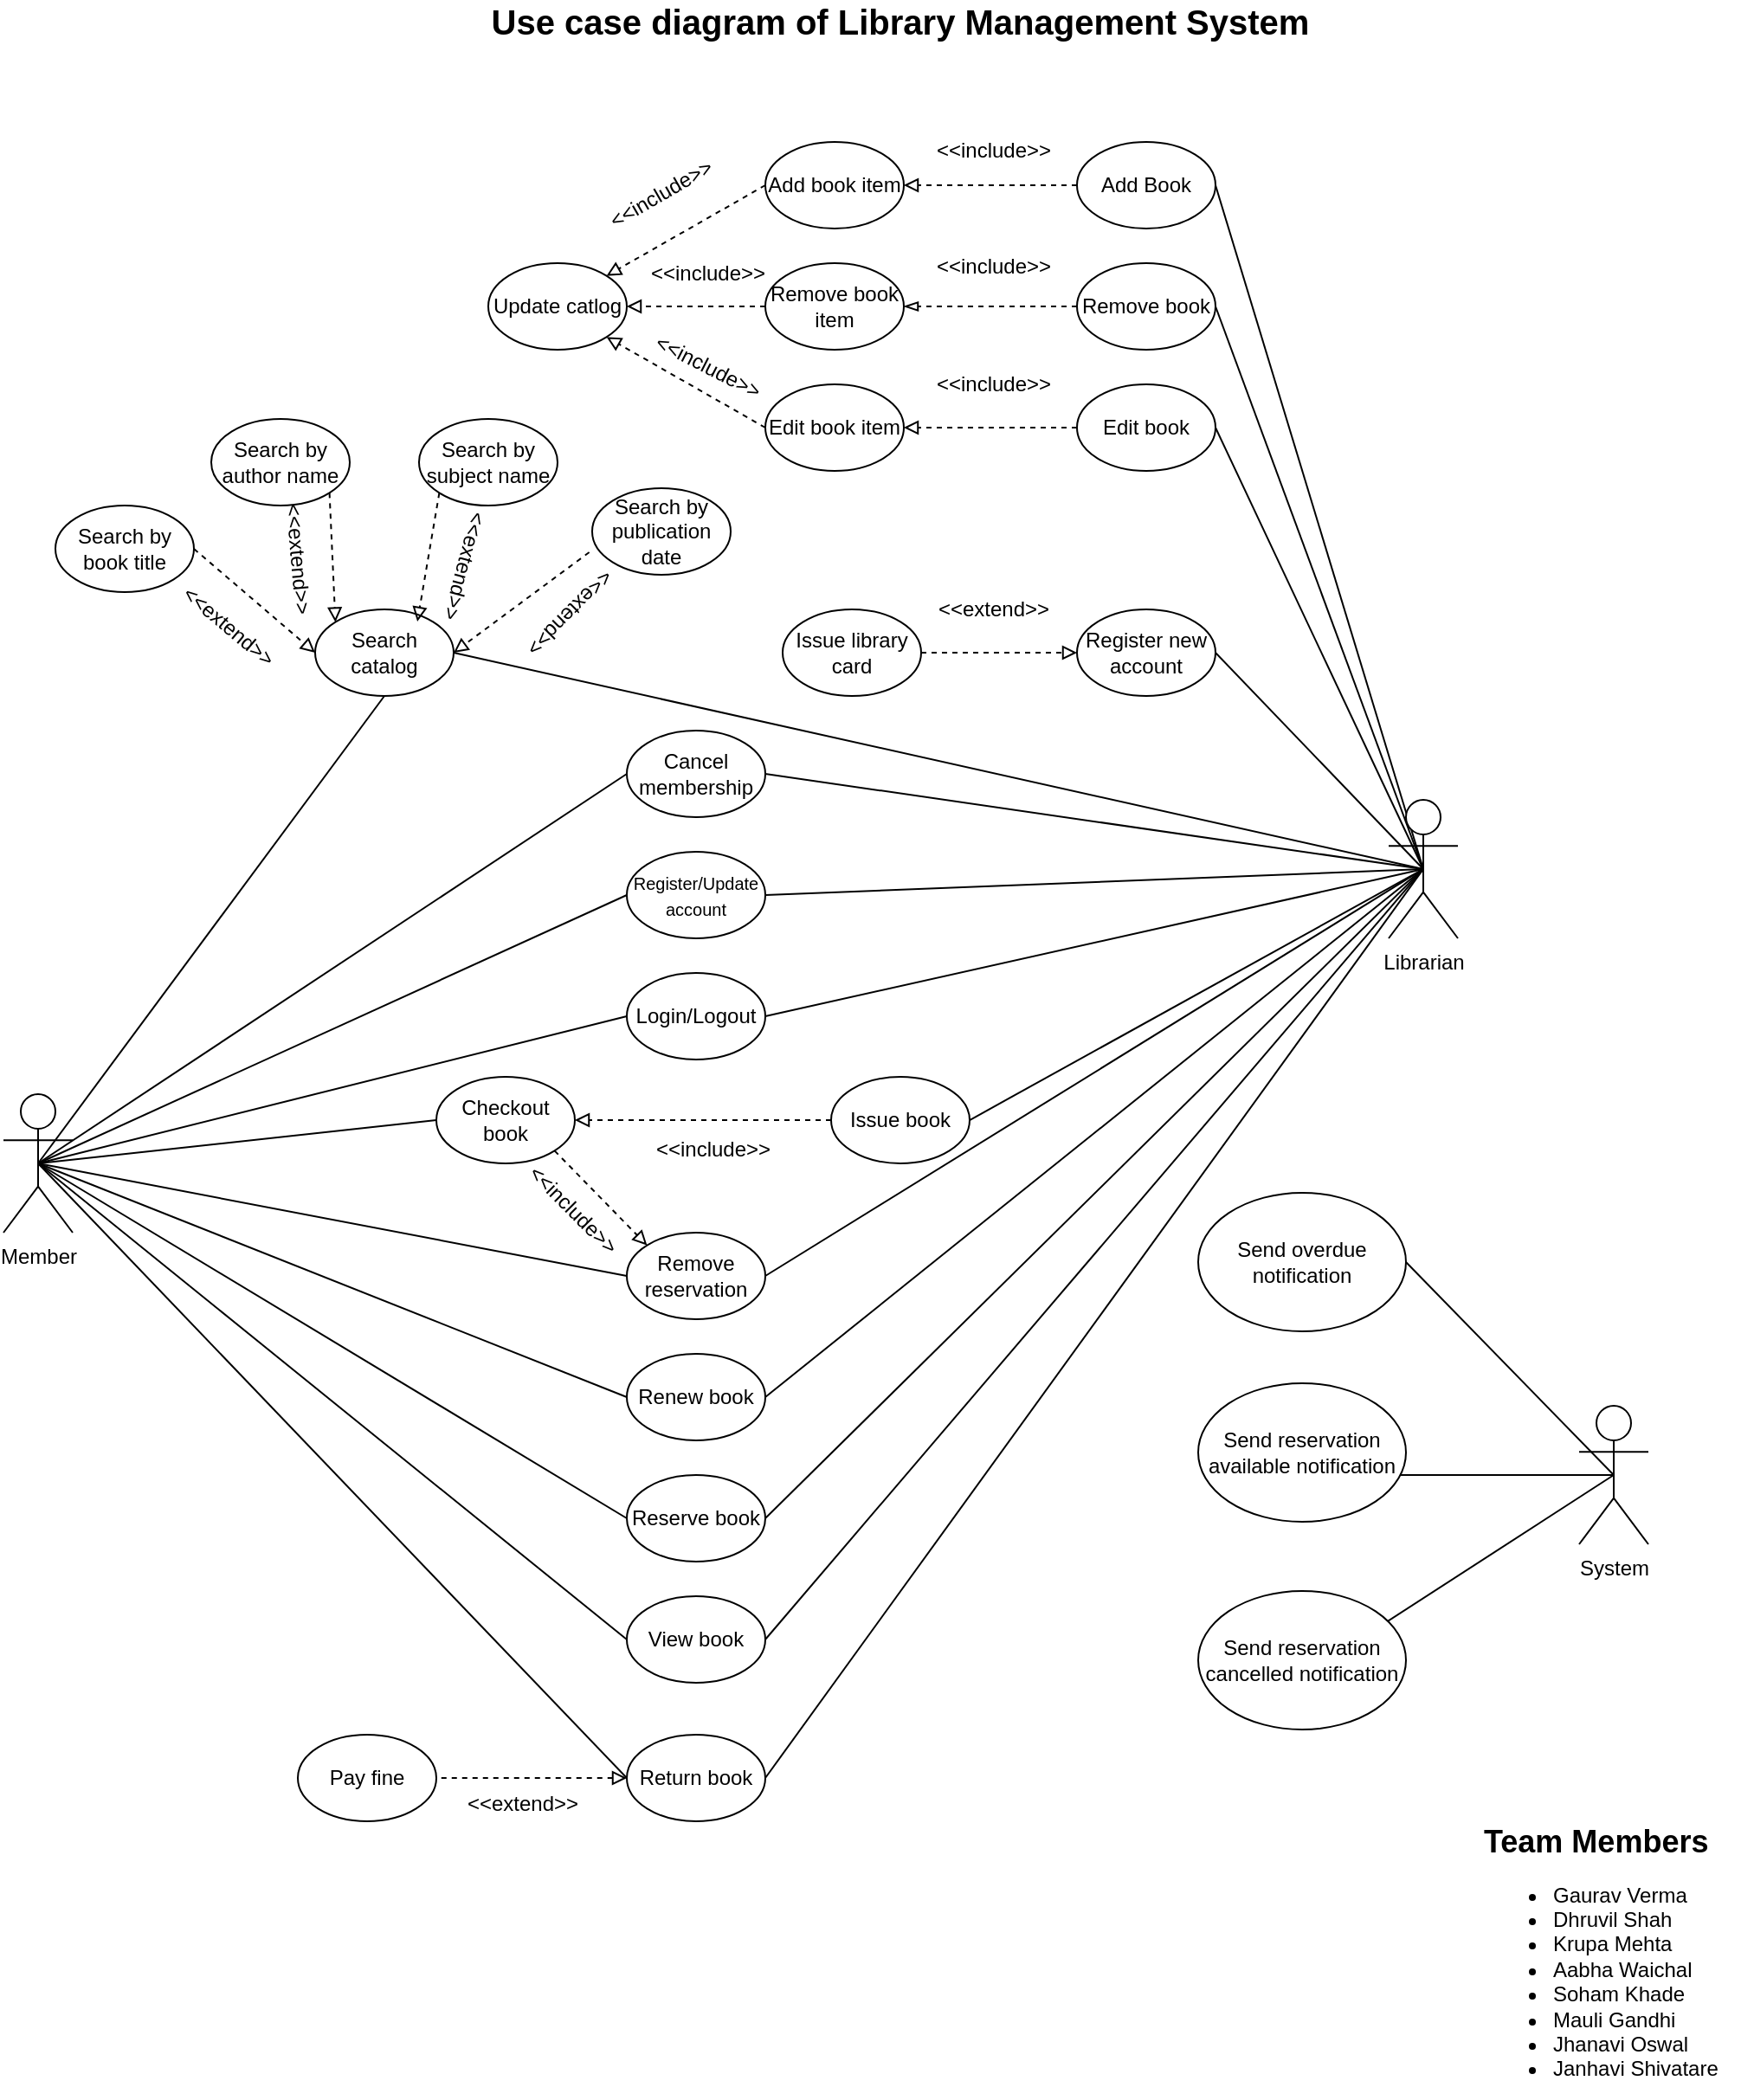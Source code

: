 <mxfile version="13.6.2" type="device"><diagram id="cnlWvfmHPVA-bVygC5vn" name="Page-1"><mxGraphModel dx="1008" dy="1332" grid="1" gridSize="10" guides="1" tooltips="1" connect="1" arrows="1" fold="1" page="1" pageScale="1" pageWidth="1100" pageHeight="850" background="none" math="0" shadow="0"><root><mxCell id="0"/><mxCell id="1" parent="0"/><mxCell id="-goXoctMCKyLptzE6Is2-3" value="&lt;b&gt;&lt;font style=&quot;font-size: 20px&quot;&gt;Use case diagram of Library Management System&lt;/font&gt;&lt;/b&gt;" style="text;html=1;strokeColor=none;fillColor=none;align=center;verticalAlign=middle;whiteSpace=wrap;rounded=0;" parent="1" vertex="1"><mxGeometry x="298" y="-30" width="580" height="20" as="geometry"/></mxCell><mxCell id="-goXoctMCKyLptzE6Is2-6" value="Search by author name" style="ellipse;whiteSpace=wrap;html=1;" parent="1" vertex="1"><mxGeometry x="190" y="210" width="80" height="50" as="geometry"/></mxCell><mxCell id="-goXoctMCKyLptzE6Is2-7" value="Search catalog" style="ellipse;whiteSpace=wrap;html=1;" parent="1" vertex="1"><mxGeometry x="250" y="320" width="80" height="50" as="geometry"/></mxCell><mxCell id="-goXoctMCKyLptzE6Is2-8" value="Search by book title" style="ellipse;whiteSpace=wrap;html=1;" parent="1" vertex="1"><mxGeometry x="100" y="260" width="80" height="50" as="geometry"/></mxCell><mxCell id="-goXoctMCKyLptzE6Is2-9" value="Search by publication date" style="ellipse;whiteSpace=wrap;html=1;" parent="1" vertex="1"><mxGeometry x="410" y="250" width="80" height="50" as="geometry"/></mxCell><mxCell id="-goXoctMCKyLptzE6Is2-10" value="Search by subject name" style="ellipse;whiteSpace=wrap;html=1;" parent="1" vertex="1"><mxGeometry x="310" y="210" width="80" height="50" as="geometry"/></mxCell><mxCell id="-goXoctMCKyLptzE6Is2-11" value="Cancel membership" style="ellipse;whiteSpace=wrap;html=1;" parent="1" vertex="1"><mxGeometry x="430" y="390" width="80" height="50" as="geometry"/></mxCell><mxCell id="-goXoctMCKyLptzE6Is2-12" value="Register new account" style="ellipse;whiteSpace=wrap;html=1;" parent="1" vertex="1"><mxGeometry x="690" y="320" width="80" height="50" as="geometry"/></mxCell><mxCell id="-goXoctMCKyLptzE6Is2-13" value="Issue library card" style="ellipse;whiteSpace=wrap;html=1;" parent="1" vertex="1"><mxGeometry x="520" y="320" width="80" height="50" as="geometry"/></mxCell><mxCell id="-goXoctMCKyLptzE6Is2-14" value="Update catlog" style="ellipse;whiteSpace=wrap;html=1;" parent="1" vertex="1"><mxGeometry x="350" y="120" width="80" height="50" as="geometry"/></mxCell><mxCell id="-goXoctMCKyLptzE6Is2-15" value="Edit book" style="ellipse;whiteSpace=wrap;html=1;" parent="1" vertex="1"><mxGeometry x="690" y="190" width="80" height="50" as="geometry"/></mxCell><mxCell id="-goXoctMCKyLptzE6Is2-16" value="Edit book item" style="ellipse;whiteSpace=wrap;html=1;" parent="1" vertex="1"><mxGeometry x="510" y="190" width="80" height="50" as="geometry"/></mxCell><mxCell id="-goXoctMCKyLptzE6Is2-17" value="Remove book" style="ellipse;whiteSpace=wrap;html=1;" parent="1" vertex="1"><mxGeometry x="690" y="120" width="80" height="50" as="geometry"/></mxCell><mxCell id="-goXoctMCKyLptzE6Is2-18" value="Remove book item" style="ellipse;whiteSpace=wrap;html=1;" parent="1" vertex="1"><mxGeometry x="510" y="120" width="80" height="50" as="geometry"/></mxCell><mxCell id="-goXoctMCKyLptzE6Is2-19" value="Add Book" style="ellipse;whiteSpace=wrap;html=1;" parent="1" vertex="1"><mxGeometry x="690" y="50" width="80" height="50" as="geometry"/></mxCell><mxCell id="-goXoctMCKyLptzE6Is2-20" value="Add book item" style="ellipse;whiteSpace=wrap;html=1;" parent="1" vertex="1"><mxGeometry x="510" y="50" width="80" height="50" as="geometry"/></mxCell><mxCell id="-goXoctMCKyLptzE6Is2-24" value="" style="endArrow=block;html=1;exitX=0;exitY=0.5;exitDx=0;exitDy=0;entryX=1;entryY=0.5;entryDx=0;entryDy=0;dashed=1;endFill=0;" parent="1" source="-goXoctMCKyLptzE6Is2-19" target="-goXoctMCKyLptzE6Is2-20" edge="1"><mxGeometry width="50" height="50" relative="1" as="geometry"><mxPoint x="380" y="200" as="sourcePoint"/><mxPoint x="430" y="150" as="targetPoint"/></mxGeometry></mxCell><mxCell id="-goXoctMCKyLptzE6Is2-25" value="" style="endArrow=block;html=1;exitX=0;exitY=0.5;exitDx=0;exitDy=0;dashed=1;endFill=0;" parent="1" source="-goXoctMCKyLptzE6Is2-15" target="-goXoctMCKyLptzE6Is2-16" edge="1"><mxGeometry width="50" height="50" relative="1" as="geometry"><mxPoint x="380" y="200" as="sourcePoint"/><mxPoint x="430" y="150" as="targetPoint"/></mxGeometry></mxCell><mxCell id="-goXoctMCKyLptzE6Is2-26" value="" style="endArrow=blockThin;html=1;exitX=0;exitY=0.5;exitDx=0;exitDy=0;entryX=1;entryY=0.5;entryDx=0;entryDy=0;dashed=1;endFill=0;" parent="1" source="-goXoctMCKyLptzE6Is2-17" target="-goXoctMCKyLptzE6Is2-18" edge="1"><mxGeometry width="50" height="50" relative="1" as="geometry"><mxPoint x="380" y="200" as="sourcePoint"/><mxPoint x="430" y="150" as="targetPoint"/></mxGeometry></mxCell><mxCell id="-goXoctMCKyLptzE6Is2-28" value="" style="endArrow=block;html=1;dashed=1;exitX=1;exitY=0.5;exitDx=0;exitDy=0;entryX=0;entryY=0.5;entryDx=0;entryDy=0;endFill=0;" parent="1" source="-goXoctMCKyLptzE6Is2-13" target="-goXoctMCKyLptzE6Is2-12" edge="1"><mxGeometry width="50" height="50" relative="1" as="geometry"><mxPoint x="380" y="200" as="sourcePoint"/><mxPoint x="430" y="150" as="targetPoint"/></mxGeometry></mxCell><mxCell id="-goXoctMCKyLptzE6Is2-30" value="" style="endArrow=block;html=1;dashed=1;exitX=0;exitY=0.5;exitDx=0;exitDy=0;entryX=1;entryY=1;entryDx=0;entryDy=0;endFill=0;" parent="1" source="-goXoctMCKyLptzE6Is2-16" target="-goXoctMCKyLptzE6Is2-14" edge="1"><mxGeometry width="50" height="50" relative="1" as="geometry"><mxPoint x="380" y="200" as="sourcePoint"/><mxPoint x="430" y="150" as="targetPoint"/></mxGeometry></mxCell><mxCell id="-goXoctMCKyLptzE6Is2-31" value="" style="endArrow=block;html=1;dashed=1;exitX=0;exitY=0.5;exitDx=0;exitDy=0;entryX=1;entryY=0.5;entryDx=0;entryDy=0;endFill=0;" parent="1" source="-goXoctMCKyLptzE6Is2-18" target="-goXoctMCKyLptzE6Is2-14" edge="1"><mxGeometry width="50" height="50" relative="1" as="geometry"><mxPoint x="380" y="200" as="sourcePoint"/><mxPoint x="430" y="150" as="targetPoint"/></mxGeometry></mxCell><mxCell id="-goXoctMCKyLptzE6Is2-32" value="" style="endArrow=block;html=1;dashed=1;exitX=0;exitY=0.5;exitDx=0;exitDy=0;entryX=1;entryY=0;entryDx=0;entryDy=0;endFill=0;" parent="1" source="-goXoctMCKyLptzE6Is2-20" target="-goXoctMCKyLptzE6Is2-14" edge="1"><mxGeometry width="50" height="50" relative="1" as="geometry"><mxPoint x="380" y="200" as="sourcePoint"/><mxPoint x="430" y="150" as="targetPoint"/></mxGeometry></mxCell><mxCell id="-goXoctMCKyLptzE6Is2-33" value="" style="endArrow=block;html=1;dashed=1;exitX=-0.021;exitY=0.74;exitDx=0;exitDy=0;exitPerimeter=0;entryX=1;entryY=0.5;entryDx=0;entryDy=0;endFill=0;" parent="1" source="-goXoctMCKyLptzE6Is2-9" target="-goXoctMCKyLptzE6Is2-7" edge="1"><mxGeometry width="50" height="50" relative="1" as="geometry"><mxPoint x="380" y="200" as="sourcePoint"/><mxPoint x="430" y="150" as="targetPoint"/></mxGeometry></mxCell><mxCell id="-goXoctMCKyLptzE6Is2-34" value="" style="endArrow=block;html=1;dashed=1;exitX=0;exitY=1;exitDx=0;exitDy=0;entryX=0.738;entryY=0.14;entryDx=0;entryDy=0;entryPerimeter=0;endFill=0;" parent="1" source="-goXoctMCKyLptzE6Is2-10" target="-goXoctMCKyLptzE6Is2-7" edge="1"><mxGeometry width="50" height="50" relative="1" as="geometry"><mxPoint x="380" y="200" as="sourcePoint"/><mxPoint x="430" y="150" as="targetPoint"/></mxGeometry></mxCell><mxCell id="-goXoctMCKyLptzE6Is2-35" value="" style="endArrow=block;html=1;dashed=1;exitX=1;exitY=1;exitDx=0;exitDy=0;entryX=0;entryY=0;entryDx=0;entryDy=0;endFill=0;" parent="1" source="-goXoctMCKyLptzE6Is2-6" target="-goXoctMCKyLptzE6Is2-7" edge="1"><mxGeometry width="50" height="50" relative="1" as="geometry"><mxPoint x="380" y="200" as="sourcePoint"/><mxPoint x="430" y="150" as="targetPoint"/></mxGeometry></mxCell><mxCell id="-goXoctMCKyLptzE6Is2-36" value="" style="endArrow=block;html=1;dashed=1;exitX=1;exitY=0.5;exitDx=0;exitDy=0;entryX=0;entryY=0.5;entryDx=0;entryDy=0;endFill=0;" parent="1" source="-goXoctMCKyLptzE6Is2-8" target="-goXoctMCKyLptzE6Is2-7" edge="1"><mxGeometry width="50" height="50" relative="1" as="geometry"><mxPoint x="380" y="200" as="sourcePoint"/><mxPoint x="430" y="150" as="targetPoint"/></mxGeometry></mxCell><mxCell id="-goXoctMCKyLptzE6Is2-37" value="Checkout book" style="ellipse;whiteSpace=wrap;html=1;" parent="1" vertex="1"><mxGeometry x="320" y="590" width="80" height="50" as="geometry"/></mxCell><mxCell id="-goXoctMCKyLptzE6Is2-38" value="Reserve book" style="ellipse;whiteSpace=wrap;html=1;" parent="1" vertex="1"><mxGeometry x="430" y="820" width="80" height="50" as="geometry"/></mxCell><mxCell id="-goXoctMCKyLptzE6Is2-47" value="Remove reservation" style="ellipse;whiteSpace=wrap;html=1;" parent="1" vertex="1"><mxGeometry x="430" y="680" width="80" height="50" as="geometry"/></mxCell><mxCell id="-goXoctMCKyLptzE6Is2-49" value="Return book" style="ellipse;whiteSpace=wrap;html=1;" parent="1" vertex="1"><mxGeometry x="430" y="970" width="80" height="50" as="geometry"/></mxCell><mxCell id="-goXoctMCKyLptzE6Is2-50" value="View book" style="ellipse;whiteSpace=wrap;html=1;" parent="1" vertex="1"><mxGeometry x="430" y="890" width="80" height="50" as="geometry"/></mxCell><mxCell id="-goXoctMCKyLptzE6Is2-51" value="Login/Logout" style="ellipse;whiteSpace=wrap;html=1;" parent="1" vertex="1"><mxGeometry x="430" y="530" width="80" height="50" as="geometry"/></mxCell><mxCell id="-goXoctMCKyLptzE6Is2-52" value="Issue book" style="ellipse;whiteSpace=wrap;html=1;" parent="1" vertex="1"><mxGeometry x="548" y="590" width="80" height="50" as="geometry"/></mxCell><mxCell id="-goXoctMCKyLptzE6Is2-53" value="&lt;font style=&quot;font-size: 10px&quot;&gt;Register/Update account&lt;/font&gt;" style="ellipse;whiteSpace=wrap;html=1;" parent="1" vertex="1"><mxGeometry x="430" y="460" width="80" height="50" as="geometry"/></mxCell><mxCell id="-goXoctMCKyLptzE6Is2-54" value="Renew book" style="ellipse;whiteSpace=wrap;html=1;" parent="1" vertex="1"><mxGeometry x="430" y="750" width="80" height="50" as="geometry"/></mxCell><mxCell id="-goXoctMCKyLptzE6Is2-57" value="Pay fine" style="ellipse;whiteSpace=wrap;html=1;" parent="1" vertex="1"><mxGeometry x="240" y="970" width="80" height="50" as="geometry"/></mxCell><mxCell id="-goXoctMCKyLptzE6Is2-58" value="" style="endArrow=none;html=1;dashed=1;entryX=1;entryY=0.5;entryDx=0;entryDy=0;exitX=0;exitY=0.5;exitDx=0;exitDy=0;endFill=0;startArrow=block;startFill=0;" parent="1" source="-goXoctMCKyLptzE6Is2-49" target="-goXoctMCKyLptzE6Is2-57" edge="1"><mxGeometry width="50" height="50" relative="1" as="geometry"><mxPoint x="230" y="590" as="sourcePoint"/><mxPoint x="280" y="540" as="targetPoint"/></mxGeometry></mxCell><mxCell id="-goXoctMCKyLptzE6Is2-60" value="" style="endArrow=block;html=1;dashed=1;exitX=1;exitY=1;exitDx=0;exitDy=0;entryX=0;entryY=0;entryDx=0;entryDy=0;endFill=0;" parent="1" source="-goXoctMCKyLptzE6Is2-37" target="-goXoctMCKyLptzE6Is2-47" edge="1"><mxGeometry width="50" height="50" relative="1" as="geometry"><mxPoint x="230" y="590" as="sourcePoint"/><mxPoint x="280" y="540" as="targetPoint"/></mxGeometry></mxCell><mxCell id="-goXoctMCKyLptzE6Is2-61" value="" style="endArrow=block;html=1;dashed=1;exitX=0;exitY=0.5;exitDx=0;exitDy=0;entryX=1;entryY=0.5;entryDx=0;entryDy=0;endFill=0;" parent="1" source="-goXoctMCKyLptzE6Is2-52" target="-goXoctMCKyLptzE6Is2-37" edge="1"><mxGeometry width="50" height="50" relative="1" as="geometry"><mxPoint x="230" y="590" as="sourcePoint"/><mxPoint x="280" y="540" as="targetPoint"/></mxGeometry></mxCell><mxCell id="-goXoctMCKyLptzE6Is2-63" value="Member" style="shape=umlActor;verticalLabelPosition=bottom;verticalAlign=top;html=1;outlineConnect=0;" parent="1" vertex="1"><mxGeometry x="70" y="600" width="40" height="80" as="geometry"/></mxCell><mxCell id="-goXoctMCKyLptzE6Is2-64" value="" style="endArrow=none;html=1;entryX=0.5;entryY=0.5;entryDx=0;entryDy=0;entryPerimeter=0;exitX=1;exitY=0.5;exitDx=0;exitDy=0;" parent="1" source="-goXoctMCKyLptzE6Is2-49" target="-goXoctMCKyLptzE6Is2-89" edge="1"><mxGeometry width="50" height="50" relative="1" as="geometry"><mxPoint x="350" y="570" as="sourcePoint"/><mxPoint x="400" y="520" as="targetPoint"/></mxGeometry></mxCell><mxCell id="-goXoctMCKyLptzE6Is2-65" value="" style="endArrow=none;html=1;entryX=0.5;entryY=0.5;entryDx=0;entryDy=0;entryPerimeter=0;exitX=1;exitY=0.5;exitDx=0;exitDy=0;" parent="1" source="-goXoctMCKyLptzE6Is2-50" target="-goXoctMCKyLptzE6Is2-89" edge="1"><mxGeometry width="50" height="50" relative="1" as="geometry"><mxPoint x="350" y="570" as="sourcePoint"/><mxPoint x="400" y="520" as="targetPoint"/></mxGeometry></mxCell><mxCell id="-goXoctMCKyLptzE6Is2-66" value="" style="endArrow=none;html=1;entryX=0.5;entryY=0.5;entryDx=0;entryDy=0;entryPerimeter=0;exitX=1;exitY=0.5;exitDx=0;exitDy=0;" parent="1" source="-goXoctMCKyLptzE6Is2-38" target="-goXoctMCKyLptzE6Is2-89" edge="1"><mxGeometry width="50" height="50" relative="1" as="geometry"><mxPoint x="350" y="570" as="sourcePoint"/><mxPoint x="400" y="520" as="targetPoint"/></mxGeometry></mxCell><mxCell id="-goXoctMCKyLptzE6Is2-67" value="" style="endArrow=none;html=1;entryX=0.5;entryY=0.5;entryDx=0;entryDy=0;entryPerimeter=0;exitX=1;exitY=0.5;exitDx=0;exitDy=0;" parent="1" source="-goXoctMCKyLptzE6Is2-47" target="-goXoctMCKyLptzE6Is2-89" edge="1"><mxGeometry width="50" height="50" relative="1" as="geometry"><mxPoint x="350" y="570" as="sourcePoint"/><mxPoint x="400" y="520" as="targetPoint"/></mxGeometry></mxCell><mxCell id="-goXoctMCKyLptzE6Is2-68" value="" style="endArrow=none;html=1;entryX=0.5;entryY=0.5;entryDx=0;entryDy=0;entryPerimeter=0;exitX=1;exitY=0.5;exitDx=0;exitDy=0;" parent="1" source="-goXoctMCKyLptzE6Is2-54" target="-goXoctMCKyLptzE6Is2-89" edge="1"><mxGeometry width="50" height="50" relative="1" as="geometry"><mxPoint x="350" y="570" as="sourcePoint"/><mxPoint x="400" y="520" as="targetPoint"/></mxGeometry></mxCell><mxCell id="-goXoctMCKyLptzE6Is2-69" value="" style="endArrow=none;html=1;entryX=0.5;entryY=0.5;entryDx=0;entryDy=0;entryPerimeter=0;exitX=1;exitY=0.5;exitDx=0;exitDy=0;" parent="1" source="-goXoctMCKyLptzE6Is2-51" target="-goXoctMCKyLptzE6Is2-89" edge="1"><mxGeometry width="50" height="50" relative="1" as="geometry"><mxPoint x="350" y="570" as="sourcePoint"/><mxPoint x="400" y="520" as="targetPoint"/></mxGeometry></mxCell><mxCell id="-goXoctMCKyLptzE6Is2-70" value="" style="endArrow=none;html=1;entryX=0.5;entryY=0.5;entryDx=0;entryDy=0;entryPerimeter=0;exitX=1;exitY=0.5;exitDx=0;exitDy=0;" parent="1" source="-goXoctMCKyLptzE6Is2-52" target="-goXoctMCKyLptzE6Is2-89" edge="1"><mxGeometry width="50" height="50" relative="1" as="geometry"><mxPoint x="350" y="570" as="sourcePoint"/><mxPoint x="400" y="520" as="targetPoint"/></mxGeometry></mxCell><mxCell id="-goXoctMCKyLptzE6Is2-71" value="" style="endArrow=none;html=1;entryX=0.5;entryY=0.5;entryDx=0;entryDy=0;entryPerimeter=0;exitX=1;exitY=0.5;exitDx=0;exitDy=0;" parent="1" source="-goXoctMCKyLptzE6Is2-53" target="-goXoctMCKyLptzE6Is2-89" edge="1"><mxGeometry width="50" height="50" relative="1" as="geometry"><mxPoint x="350" y="570" as="sourcePoint"/><mxPoint x="400" y="520" as="targetPoint"/></mxGeometry></mxCell><mxCell id="-goXoctMCKyLptzE6Is2-72" value="" style="endArrow=none;html=1;entryX=0.5;entryY=0.5;entryDx=0;entryDy=0;entryPerimeter=0;exitX=1;exitY=0.5;exitDx=0;exitDy=0;" parent="1" source="-goXoctMCKyLptzE6Is2-11" target="-goXoctMCKyLptzE6Is2-89" edge="1"><mxGeometry width="50" height="50" relative="1" as="geometry"><mxPoint x="350" y="570" as="sourcePoint"/><mxPoint x="400" y="520" as="targetPoint"/></mxGeometry></mxCell><mxCell id="-goXoctMCKyLptzE6Is2-73" value="" style="endArrow=none;html=1;entryX=0.5;entryY=0.5;entryDx=0;entryDy=0;entryPerimeter=0;exitX=1;exitY=0.5;exitDx=0;exitDy=0;" parent="1" source="-goXoctMCKyLptzE6Is2-19" target="-goXoctMCKyLptzE6Is2-89" edge="1"><mxGeometry width="50" height="50" relative="1" as="geometry"><mxPoint x="350" y="570" as="sourcePoint"/><mxPoint x="400" y="520" as="targetPoint"/></mxGeometry></mxCell><mxCell id="-goXoctMCKyLptzE6Is2-74" value="" style="endArrow=none;html=1;entryX=0.5;entryY=0.5;entryDx=0;entryDy=0;entryPerimeter=0;exitX=1;exitY=0.5;exitDx=0;exitDy=0;" parent="1" source="-goXoctMCKyLptzE6Is2-17" target="-goXoctMCKyLptzE6Is2-89" edge="1"><mxGeometry width="50" height="50" relative="1" as="geometry"><mxPoint x="350" y="570" as="sourcePoint"/><mxPoint x="400" y="520" as="targetPoint"/></mxGeometry></mxCell><mxCell id="-goXoctMCKyLptzE6Is2-75" value="" style="endArrow=none;html=1;entryX=0.5;entryY=0.5;entryDx=0;entryDy=0;entryPerimeter=0;exitX=1;exitY=0.5;exitDx=0;exitDy=0;" parent="1" source="-goXoctMCKyLptzE6Is2-15" target="-goXoctMCKyLptzE6Is2-89" edge="1"><mxGeometry width="50" height="50" relative="1" as="geometry"><mxPoint x="350" y="570" as="sourcePoint"/><mxPoint x="400" y="520" as="targetPoint"/></mxGeometry></mxCell><mxCell id="-goXoctMCKyLptzE6Is2-76" value="" style="endArrow=none;html=1;entryX=0.5;entryY=0.5;entryDx=0;entryDy=0;entryPerimeter=0;exitX=1;exitY=0.5;exitDx=0;exitDy=0;" parent="1" source="-goXoctMCKyLptzE6Is2-12" target="-goXoctMCKyLptzE6Is2-89" edge="1"><mxGeometry width="50" height="50" relative="1" as="geometry"><mxPoint x="350" y="570" as="sourcePoint"/><mxPoint x="400" y="520" as="targetPoint"/></mxGeometry></mxCell><mxCell id="-goXoctMCKyLptzE6Is2-77" value="" style="endArrow=none;html=1;entryX=1;entryY=0.5;entryDx=0;entryDy=0;exitX=0.5;exitY=0.5;exitDx=0;exitDy=0;exitPerimeter=0;" parent="1" source="-goXoctMCKyLptzE6Is2-89" target="-goXoctMCKyLptzE6Is2-7" edge="1"><mxGeometry width="50" height="50" relative="1" as="geometry"><mxPoint x="350" y="570" as="sourcePoint"/><mxPoint x="400" y="520" as="targetPoint"/></mxGeometry></mxCell><mxCell id="-goXoctMCKyLptzE6Is2-78" value="" style="endArrow=none;html=1;exitX=0.5;exitY=0.5;exitDx=0;exitDy=0;exitPerimeter=0;entryX=0;entryY=0.5;entryDx=0;entryDy=0;" parent="1" source="-goXoctMCKyLptzE6Is2-63" target="-goXoctMCKyLptzE6Is2-49" edge="1"><mxGeometry width="50" height="50" relative="1" as="geometry"><mxPoint x="350" y="570" as="sourcePoint"/><mxPoint x="400" y="520" as="targetPoint"/></mxGeometry></mxCell><mxCell id="-goXoctMCKyLptzE6Is2-79" value="" style="endArrow=none;html=1;exitX=0.5;exitY=0.5;exitDx=0;exitDy=0;exitPerimeter=0;entryX=0;entryY=0.5;entryDx=0;entryDy=0;" parent="1" source="-goXoctMCKyLptzE6Is2-63" target="-goXoctMCKyLptzE6Is2-50" edge="1"><mxGeometry width="50" height="50" relative="1" as="geometry"><mxPoint x="350" y="570" as="sourcePoint"/><mxPoint x="400" y="520" as="targetPoint"/></mxGeometry></mxCell><mxCell id="-goXoctMCKyLptzE6Is2-80" value="" style="endArrow=none;html=1;exitX=0.5;exitY=0.5;exitDx=0;exitDy=0;exitPerimeter=0;entryX=0;entryY=0.5;entryDx=0;entryDy=0;" parent="1" source="-goXoctMCKyLptzE6Is2-63" target="-goXoctMCKyLptzE6Is2-38" edge="1"><mxGeometry width="50" height="50" relative="1" as="geometry"><mxPoint x="350" y="570" as="sourcePoint"/><mxPoint x="400" y="520" as="targetPoint"/></mxGeometry></mxCell><mxCell id="-goXoctMCKyLptzE6Is2-81" value="" style="endArrow=none;html=1;exitX=0.5;exitY=0.5;exitDx=0;exitDy=0;exitPerimeter=0;entryX=0;entryY=0.5;entryDx=0;entryDy=0;" parent="1" source="-goXoctMCKyLptzE6Is2-63" target="-goXoctMCKyLptzE6Is2-54" edge="1"><mxGeometry width="50" height="50" relative="1" as="geometry"><mxPoint x="350" y="570" as="sourcePoint"/><mxPoint x="400" y="520" as="targetPoint"/></mxGeometry></mxCell><mxCell id="-goXoctMCKyLptzE6Is2-82" value="" style="endArrow=none;html=1;exitX=0.5;exitY=0.5;exitDx=0;exitDy=0;exitPerimeter=0;entryX=0;entryY=0.5;entryDx=0;entryDy=0;" parent="1" source="-goXoctMCKyLptzE6Is2-63" target="-goXoctMCKyLptzE6Is2-47" edge="1"><mxGeometry width="50" height="50" relative="1" as="geometry"><mxPoint x="350" y="570" as="sourcePoint"/><mxPoint x="400" y="520" as="targetPoint"/></mxGeometry></mxCell><mxCell id="-goXoctMCKyLptzE6Is2-83" value="" style="endArrow=none;html=1;exitX=0.5;exitY=0.5;exitDx=0;exitDy=0;exitPerimeter=0;entryX=0;entryY=0.5;entryDx=0;entryDy=0;" parent="1" source="-goXoctMCKyLptzE6Is2-63" target="-goXoctMCKyLptzE6Is2-37" edge="1"><mxGeometry width="50" height="50" relative="1" as="geometry"><mxPoint x="350" y="570" as="sourcePoint"/><mxPoint x="400" y="520" as="targetPoint"/></mxGeometry></mxCell><mxCell id="-goXoctMCKyLptzE6Is2-84" value="" style="endArrow=none;html=1;exitX=0.5;exitY=0.5;exitDx=0;exitDy=0;exitPerimeter=0;entryX=0;entryY=0.5;entryDx=0;entryDy=0;" parent="1" source="-goXoctMCKyLptzE6Is2-63" target="-goXoctMCKyLptzE6Is2-51" edge="1"><mxGeometry width="50" height="50" relative="1" as="geometry"><mxPoint x="350" y="570" as="sourcePoint"/><mxPoint x="400" y="520" as="targetPoint"/></mxGeometry></mxCell><mxCell id="-goXoctMCKyLptzE6Is2-85" value="" style="endArrow=none;html=1;exitX=0.5;exitY=0.5;exitDx=0;exitDy=0;exitPerimeter=0;entryX=0;entryY=0.5;entryDx=0;entryDy=0;" parent="1" source="-goXoctMCKyLptzE6Is2-63" target="-goXoctMCKyLptzE6Is2-53" edge="1"><mxGeometry width="50" height="50" relative="1" as="geometry"><mxPoint x="350" y="570" as="sourcePoint"/><mxPoint x="400" y="520" as="targetPoint"/></mxGeometry></mxCell><mxCell id="-goXoctMCKyLptzE6Is2-86" value="" style="endArrow=none;html=1;exitX=0.5;exitY=0.5;exitDx=0;exitDy=0;exitPerimeter=0;entryX=0;entryY=0.5;entryDx=0;entryDy=0;" parent="1" source="-goXoctMCKyLptzE6Is2-63" target="-goXoctMCKyLptzE6Is2-11" edge="1"><mxGeometry width="50" height="50" relative="1" as="geometry"><mxPoint x="350" y="570" as="sourcePoint"/><mxPoint x="400" y="520" as="targetPoint"/></mxGeometry></mxCell><mxCell id="-goXoctMCKyLptzE6Is2-87" value="" style="endArrow=none;html=1;exitX=0.5;exitY=0.5;exitDx=0;exitDy=0;exitPerimeter=0;entryX=0.5;entryY=1;entryDx=0;entryDy=0;" parent="1" source="-goXoctMCKyLptzE6Is2-63" target="-goXoctMCKyLptzE6Is2-7" edge="1"><mxGeometry width="50" height="50" relative="1" as="geometry"><mxPoint x="350" y="570" as="sourcePoint"/><mxPoint x="400" y="520" as="targetPoint"/></mxGeometry></mxCell><mxCell id="-goXoctMCKyLptzE6Is2-89" value="Librarian" style="shape=umlActor;verticalLabelPosition=bottom;verticalAlign=top;html=1;outlineConnect=0;" parent="1" vertex="1"><mxGeometry x="870" y="430" width="40" height="80" as="geometry"/></mxCell><mxCell id="-goXoctMCKyLptzE6Is2-93" value="System" style="shape=umlActor;verticalLabelPosition=bottom;verticalAlign=top;html=1;outlineConnect=0;" parent="1" vertex="1"><mxGeometry x="980" y="780" width="40" height="80" as="geometry"/></mxCell><mxCell id="-goXoctMCKyLptzE6Is2-95" value="" style="endArrow=none;html=1;entryX=0.5;entryY=0.5;entryDx=0;entryDy=0;entryPerimeter=0;exitX=1;exitY=0.5;exitDx=0;exitDy=0;" parent="1" target="-goXoctMCKyLptzE6Is2-93" edge="1"><mxGeometry width="50" height="50" relative="1" as="geometry"><mxPoint x="830" y="820" as="sourcePoint"/><mxPoint x="640" y="640" as="targetPoint"/></mxGeometry></mxCell><mxCell id="-goXoctMCKyLptzE6Is2-96" value="" style="endArrow=none;html=1;entryX=0.5;entryY=0.5;entryDx=0;entryDy=0;entryPerimeter=0;exitX=1;exitY=0.5;exitDx=0;exitDy=0;" parent="1" target="-goXoctMCKyLptzE6Is2-93" edge="1"><mxGeometry width="50" height="50" relative="1" as="geometry"><mxPoint x="830" y="930" as="sourcePoint"/><mxPoint x="640" y="640" as="targetPoint"/></mxGeometry></mxCell><mxCell id="-goXoctMCKyLptzE6Is2-114" value="&amp;lt;&amp;lt;include&amp;gt;&amp;gt;" style="text;html=1;strokeColor=none;fillColor=none;align=center;verticalAlign=middle;whiteSpace=wrap;rounded=0;" parent="1" vertex="1"><mxGeometry x="622" y="45" width="40" height="20" as="geometry"/></mxCell><mxCell id="-goXoctMCKyLptzE6Is2-115" value="&amp;lt;&amp;lt;include&amp;gt;&amp;gt;" style="text;html=1;strokeColor=none;fillColor=none;align=center;verticalAlign=middle;whiteSpace=wrap;rounded=0;" parent="1" vertex="1"><mxGeometry x="622" y="112" width="40" height="20" as="geometry"/></mxCell><mxCell id="-goXoctMCKyLptzE6Is2-117" value="&amp;lt;&amp;lt;include&amp;gt;&amp;gt;" style="text;html=1;strokeColor=none;fillColor=none;align=center;verticalAlign=middle;whiteSpace=wrap;rounded=0;" parent="1" vertex="1"><mxGeometry x="622" y="180" width="40" height="20" as="geometry"/></mxCell><mxCell id="-goXoctMCKyLptzE6Is2-118" value="&amp;lt;&amp;lt;include&amp;gt;&amp;gt;" style="text;html=1;strokeColor=none;fillColor=none;align=center;verticalAlign=middle;whiteSpace=wrap;rounded=0;rotation=330;" parent="1" vertex="1"><mxGeometry x="430" y="70" width="40" height="20" as="geometry"/></mxCell><mxCell id="-goXoctMCKyLptzE6Is2-122" value="&amp;lt;&amp;lt;include&amp;gt;&amp;gt;" style="text;html=1;strokeColor=none;fillColor=none;align=center;verticalAlign=middle;whiteSpace=wrap;rounded=0;" parent="1" vertex="1"><mxGeometry x="457" y="116" width="40" height="20" as="geometry"/></mxCell><mxCell id="-goXoctMCKyLptzE6Is2-123" value="&amp;lt;&amp;lt;include&amp;gt;&amp;gt;" style="text;html=1;strokeColor=none;fillColor=none;align=center;verticalAlign=middle;whiteSpace=wrap;rounded=0;rotation=27;" parent="1" vertex="1"><mxGeometry x="457" y="170" width="40" height="20" as="geometry"/></mxCell><mxCell id="-goXoctMCKyLptzE6Is2-126" value="&amp;lt;&amp;lt;extend&amp;gt;&amp;gt;" style="text;html=1;strokeColor=none;fillColor=none;align=center;verticalAlign=middle;whiteSpace=wrap;rounded=0;" parent="1" vertex="1"><mxGeometry x="622" y="310" width="40" height="20" as="geometry"/></mxCell><mxCell id="-goXoctMCKyLptzE6Is2-127" value="&amp;lt;&amp;lt;include&amp;gt;&amp;gt;&lt;br&gt;" style="text;html=1;strokeColor=none;fillColor=none;align=center;verticalAlign=middle;whiteSpace=wrap;rounded=0;" parent="1" vertex="1"><mxGeometry x="460" y="622" width="40" height="20" as="geometry"/></mxCell><mxCell id="-goXoctMCKyLptzE6Is2-128" value="&amp;lt;&amp;lt;include&amp;gt;&amp;gt;" style="text;html=1;strokeColor=none;fillColor=none;align=center;verticalAlign=middle;whiteSpace=wrap;rounded=0;rotation=45;" parent="1" vertex="1"><mxGeometry x="379" y="657" width="40" height="20" as="geometry"/></mxCell><mxCell id="-goXoctMCKyLptzE6Is2-129" value="&amp;lt;&amp;lt;extend&amp;gt;&amp;gt;" style="text;html=1;strokeColor=none;fillColor=none;align=center;verticalAlign=middle;whiteSpace=wrap;rounded=0;" parent="1" vertex="1"><mxGeometry x="350" y="1000" width="40" height="20" as="geometry"/></mxCell><mxCell id="-goXoctMCKyLptzE6Is2-131" value="&amp;lt;&amp;lt;extend&amp;gt;&amp;gt;" style="text;html=1;strokeColor=none;fillColor=none;align=center;verticalAlign=middle;whiteSpace=wrap;rounded=0;rotation=-225;" parent="1" vertex="1"><mxGeometry x="377" y="312" width="40" height="20" as="geometry"/></mxCell><mxCell id="-goXoctMCKyLptzE6Is2-135" value="&amp;lt;&amp;lt;extend&amp;gt;&amp;gt;" style="text;html=1;strokeColor=none;fillColor=none;align=center;verticalAlign=middle;whiteSpace=wrap;rounded=0;rotation=40;" parent="1" vertex="1"><mxGeometry x="180" y="320" width="40" height="20" as="geometry"/></mxCell><mxCell id="-goXoctMCKyLptzE6Is2-137" value="&amp;lt;&amp;lt;extend&amp;gt;&amp;gt;" style="text;html=1;strokeColor=none;fillColor=none;align=center;verticalAlign=middle;whiteSpace=wrap;rounded=0;rotation=105;" parent="1" vertex="1"><mxGeometry x="316" y="285" width="40" height="20" as="geometry"/></mxCell><mxCell id="-goXoctMCKyLptzE6Is2-138" value="&amp;lt;&amp;lt;extend&amp;gt;&amp;gt;" style="text;html=1;strokeColor=none;fillColor=none;align=center;verticalAlign=middle;whiteSpace=wrap;rounded=0;rotation=85;" parent="1" vertex="1"><mxGeometry x="220" y="281" width="40" height="20" as="geometry"/></mxCell><mxCell id="ymwopNHSNL3dJSUqoYrh-1" value="Send overdue notification" style="ellipse;whiteSpace=wrap;html=1;" parent="1" vertex="1"><mxGeometry x="760" y="657" width="120" height="80" as="geometry"/></mxCell><mxCell id="ymwopNHSNL3dJSUqoYrh-2" value="Send reservation available notification" style="ellipse;whiteSpace=wrap;html=1;" parent="1" vertex="1"><mxGeometry x="760" y="767" width="120" height="80" as="geometry"/></mxCell><mxCell id="ymwopNHSNL3dJSUqoYrh-3" value="Send reservation cancelled notification" style="ellipse;whiteSpace=wrap;html=1;" parent="1" vertex="1"><mxGeometry x="760" y="887" width="120" height="80" as="geometry"/></mxCell><mxCell id="ymwopNHSNL3dJSUqoYrh-6" value="" style="endArrow=none;html=1;entryX=0.5;entryY=0.5;entryDx=0;entryDy=0;entryPerimeter=0;exitX=1;exitY=0.5;exitDx=0;exitDy=0;" parent="1" source="ymwopNHSNL3dJSUqoYrh-1" target="-goXoctMCKyLptzE6Is2-93" edge="1"><mxGeometry width="50" height="50" relative="1" as="geometry"><mxPoint x="640" y="567" as="sourcePoint"/><mxPoint x="1140" y="807" as="targetPoint"/></mxGeometry></mxCell><mxCell id="ymwopNHSNL3dJSUqoYrh-7" value="&lt;h1 style=&quot;font-size: 18px&quot;&gt;&lt;font style=&quot;font-size: 18px&quot;&gt;Team Members&lt;/font&gt;&lt;/h1&gt;&lt;div&gt;&lt;ul&gt;&lt;li&gt;&lt;span&gt;Gaurav Verma&lt;/span&gt;&lt;/li&gt;&lt;li&gt;&lt;span&gt;Dhruvil Shah&lt;/span&gt;&lt;/li&gt;&lt;li&gt;&lt;span&gt;Krupa Mehta&lt;/span&gt;&lt;/li&gt;&lt;li&gt;&lt;span&gt;Aabha Waichal&lt;/span&gt;&lt;/li&gt;&lt;li&gt;&lt;span&gt;Soham Khade&lt;/span&gt;&lt;/li&gt;&lt;li&gt;&lt;span&gt;Mauli Gandhi&lt;/span&gt;&lt;/li&gt;&lt;li&gt;&lt;span&gt;Jhanavi Oswal&lt;/span&gt;&lt;/li&gt;&lt;li&gt;&lt;span&gt;Janhavi Shivatare&lt;/span&gt;&lt;/li&gt;&lt;/ul&gt;&lt;/div&gt;" style="text;html=1;strokeColor=none;fillColor=none;spacing=5;spacingTop=-20;whiteSpace=wrap;overflow=hidden;rounded=0;" parent="1" vertex="1"><mxGeometry x="920" y="1020" width="160" height="160" as="geometry"/></mxCell></root></mxGraphModel></diagram></mxfile>